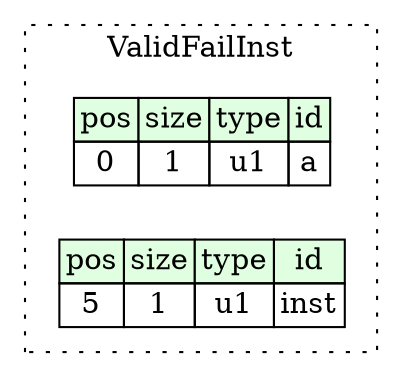 digraph {
	rankdir=LR;
	node [shape=plaintext];
	subgraph cluster__valid_fail_inst {
		label="ValidFailInst";
		graph[style=dotted];

		valid_fail_inst__seq [label=<<TABLE BORDER="0" CELLBORDER="1" CELLSPACING="0">
			<TR><TD BGCOLOR="#E0FFE0">pos</TD><TD BGCOLOR="#E0FFE0">size</TD><TD BGCOLOR="#E0FFE0">type</TD><TD BGCOLOR="#E0FFE0">id</TD></TR>
			<TR><TD PORT="a_pos">0</TD><TD PORT="a_size">1</TD><TD>u1</TD><TD PORT="a_type">a</TD></TR>
		</TABLE>>];
		valid_fail_inst__inst__inst [label=<<TABLE BORDER="0" CELLBORDER="1" CELLSPACING="0">
			<TR><TD BGCOLOR="#E0FFE0">pos</TD><TD BGCOLOR="#E0FFE0">size</TD><TD BGCOLOR="#E0FFE0">type</TD><TD BGCOLOR="#E0FFE0">id</TD></TR>
			<TR><TD PORT="inst_pos">5</TD><TD PORT="inst_size">1</TD><TD>u1</TD><TD PORT="inst_type">inst</TD></TR>
		</TABLE>>];
	}
}
